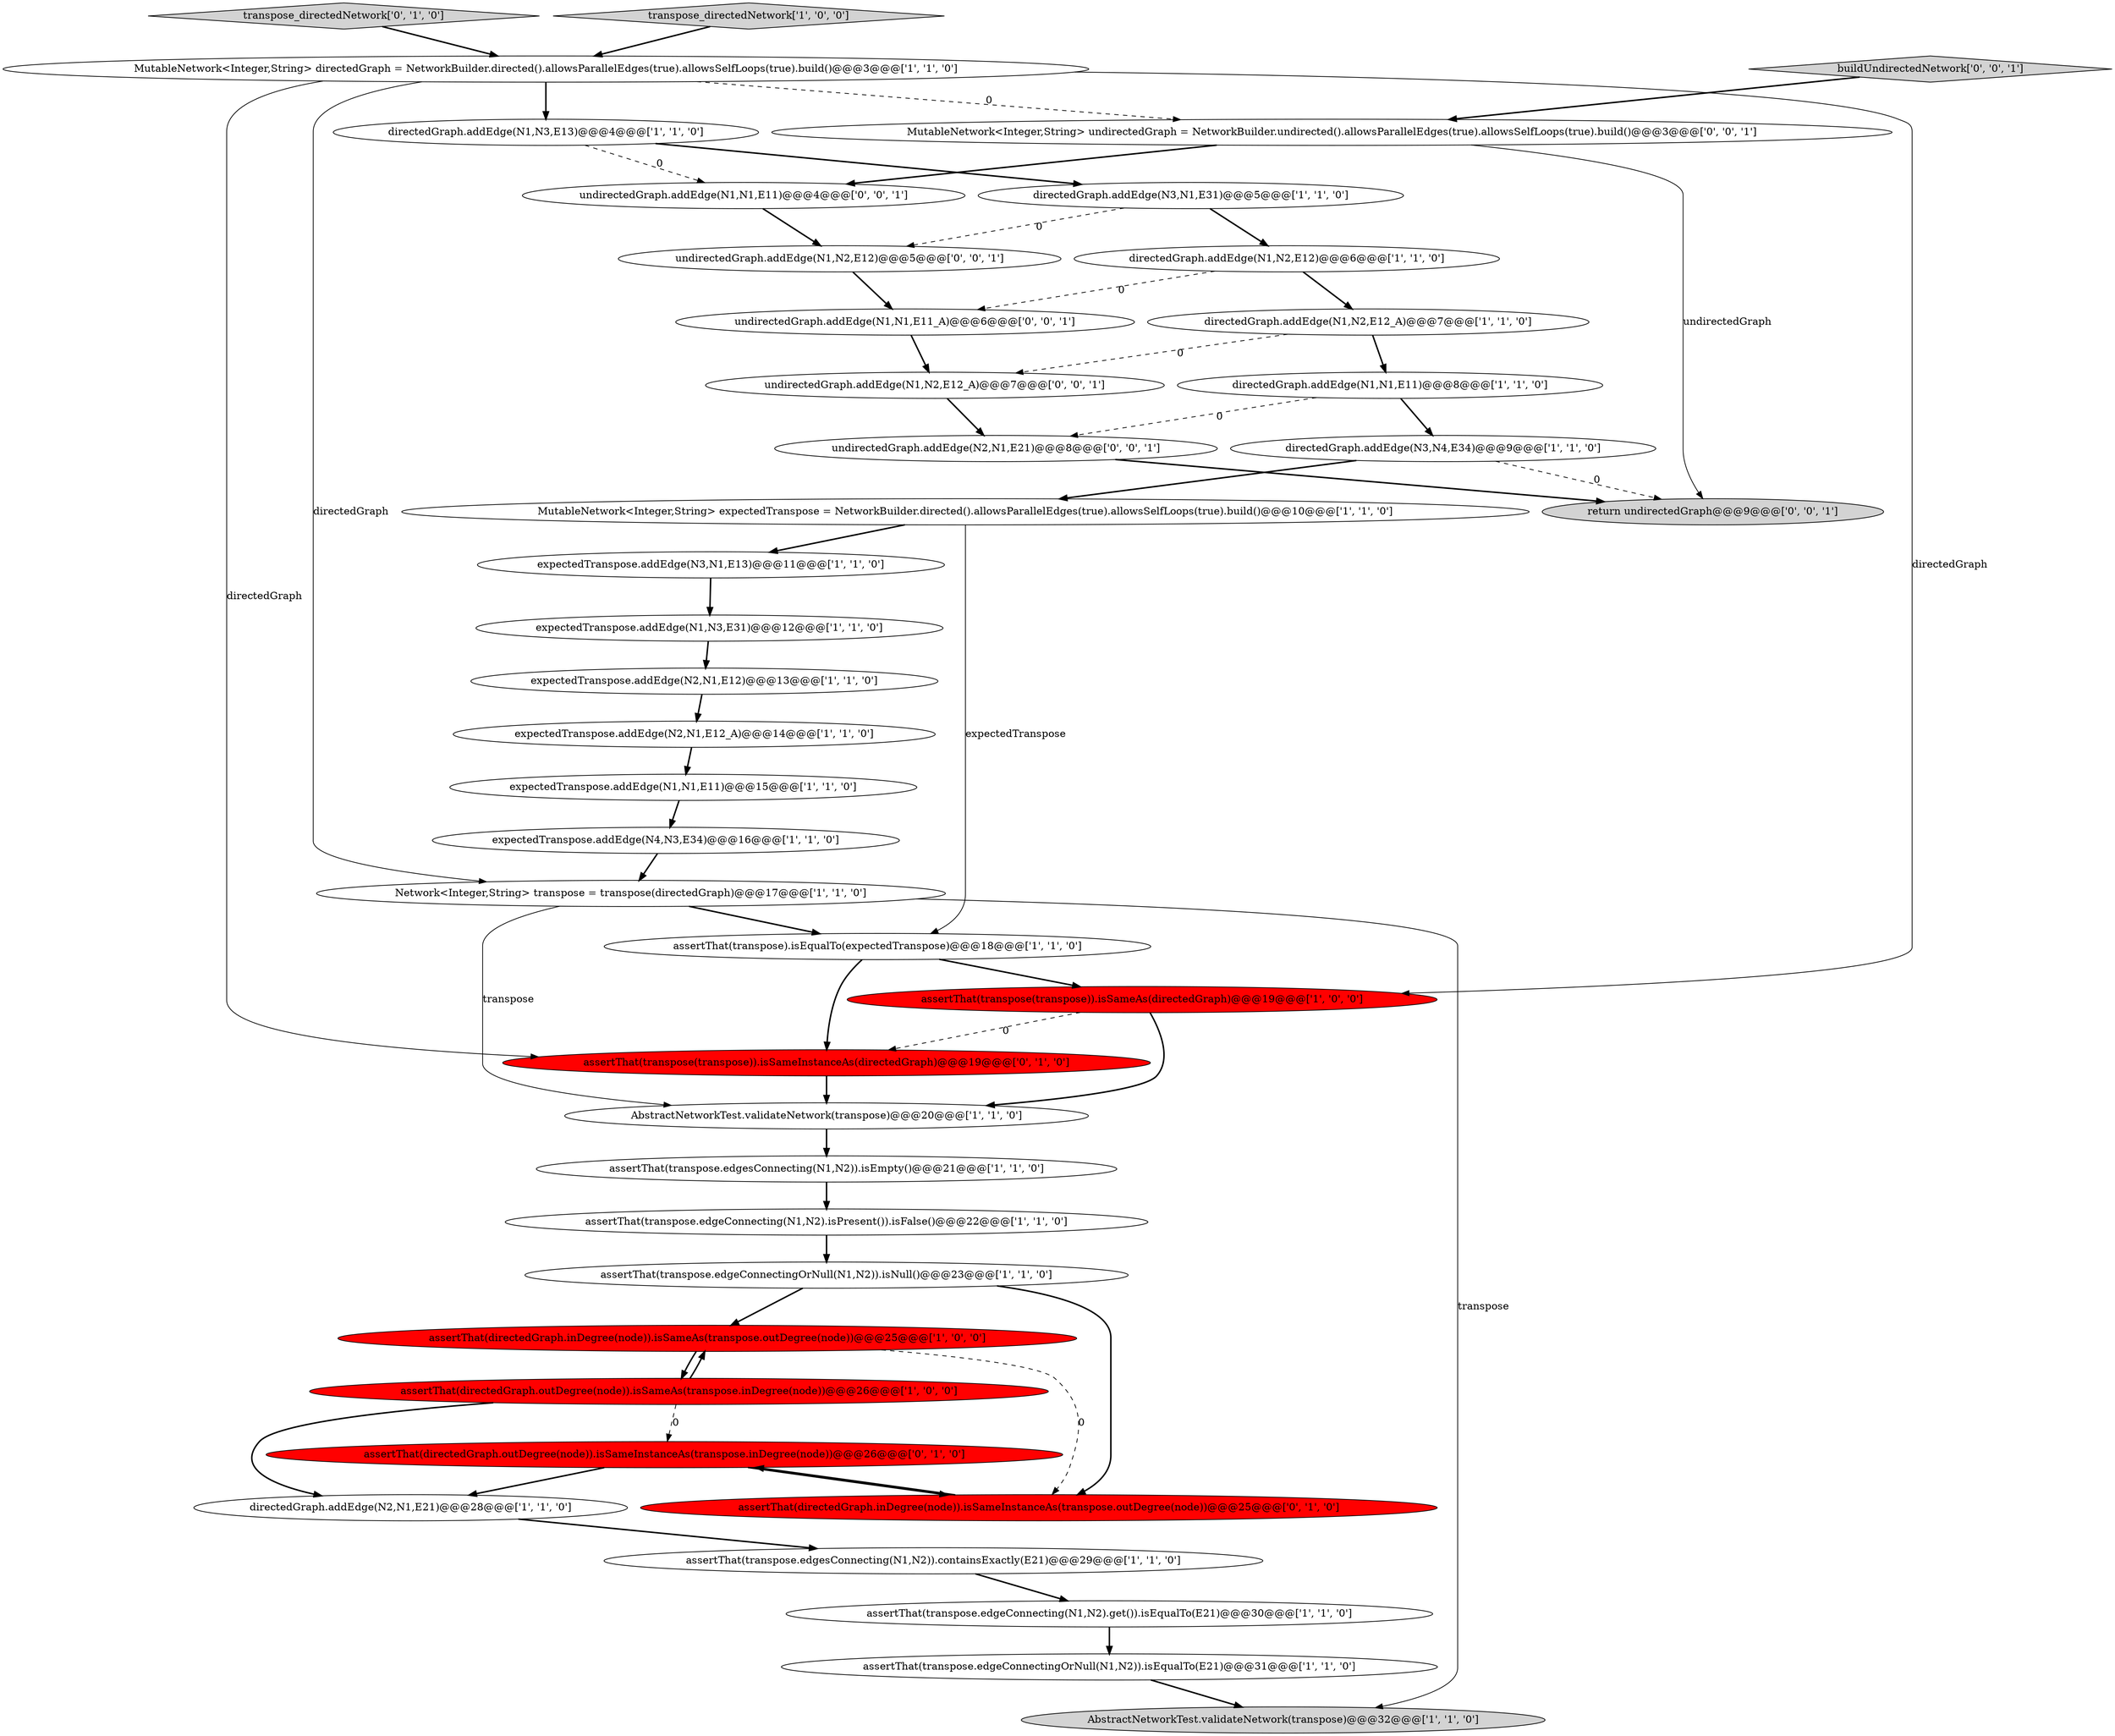 digraph {
4 [style = filled, label = "expectedTranspose.addEdge(N4,N3,E34)@@@16@@@['1', '1', '0']", fillcolor = white, shape = ellipse image = "AAA0AAABBB1BBB"];
10 [style = filled, label = "AbstractNetworkTest.validateNetwork(transpose)@@@32@@@['1', '1', '0']", fillcolor = lightgray, shape = ellipse image = "AAA0AAABBB1BBB"];
5 [style = filled, label = "MutableNetwork<Integer,String> directedGraph = NetworkBuilder.directed().allowsParallelEdges(true).allowsSelfLoops(true).build()@@@3@@@['1', '1', '0']", fillcolor = white, shape = ellipse image = "AAA0AAABBB1BBB"];
24 [style = filled, label = "directedGraph.addEdge(N1,N3,E13)@@@4@@@['1', '1', '0']", fillcolor = white, shape = ellipse image = "AAA0AAABBB1BBB"];
28 [style = filled, label = "assertThat(transpose.edgesConnecting(N1,N2)).containsExactly(E21)@@@29@@@['1', '1', '0']", fillcolor = white, shape = ellipse image = "AAA0AAABBB1BBB"];
1 [style = filled, label = "assertThat(transpose.edgeConnecting(N1,N2).isPresent()).isFalse()@@@22@@@['1', '1', '0']", fillcolor = white, shape = ellipse image = "AAA0AAABBB1BBB"];
35 [style = filled, label = "undirectedGraph.addEdge(N1,N2,E12_A)@@@7@@@['0', '0', '1']", fillcolor = white, shape = ellipse image = "AAA0AAABBB3BBB"];
40 [style = filled, label = "return undirectedGraph@@@9@@@['0', '0', '1']", fillcolor = lightgray, shape = ellipse image = "AAA0AAABBB3BBB"];
3 [style = filled, label = "directedGraph.addEdge(N1,N1,E11)@@@8@@@['1', '1', '0']", fillcolor = white, shape = ellipse image = "AAA0AAABBB1BBB"];
15 [style = filled, label = "directedGraph.addEdge(N3,N1,E31)@@@5@@@['1', '1', '0']", fillcolor = white, shape = ellipse image = "AAA0AAABBB1BBB"];
0 [style = filled, label = "expectedTranspose.addEdge(N1,N1,E11)@@@15@@@['1', '1', '0']", fillcolor = white, shape = ellipse image = "AAA0AAABBB1BBB"];
25 [style = filled, label = "directedGraph.addEdge(N2,N1,E21)@@@28@@@['1', '1', '0']", fillcolor = white, shape = ellipse image = "AAA0AAABBB1BBB"];
29 [style = filled, label = "transpose_directedNetwork['0', '1', '0']", fillcolor = lightgray, shape = diamond image = "AAA0AAABBB2BBB"];
16 [style = filled, label = "expectedTranspose.addEdge(N2,N1,E12)@@@13@@@['1', '1', '0']", fillcolor = white, shape = ellipse image = "AAA0AAABBB1BBB"];
14 [style = filled, label = "AbstractNetworkTest.validateNetwork(transpose)@@@20@@@['1', '1', '0']", fillcolor = white, shape = ellipse image = "AAA0AAABBB1BBB"];
7 [style = filled, label = "assertThat(directedGraph.outDegree(node)).isSameAs(transpose.inDegree(node))@@@26@@@['1', '0', '0']", fillcolor = red, shape = ellipse image = "AAA1AAABBB1BBB"];
9 [style = filled, label = "assertThat(transpose).isEqualTo(expectedTranspose)@@@18@@@['1', '1', '0']", fillcolor = white, shape = ellipse image = "AAA0AAABBB1BBB"];
26 [style = filled, label = "assertThat(transpose.edgeConnecting(N1,N2).get()).isEqualTo(E21)@@@30@@@['1', '1', '0']", fillcolor = white, shape = ellipse image = "AAA0AAABBB1BBB"];
27 [style = filled, label = "assertThat(transpose(transpose)).isSameAs(directedGraph)@@@19@@@['1', '0', '0']", fillcolor = red, shape = ellipse image = "AAA1AAABBB1BBB"];
20 [style = filled, label = "directedGraph.addEdge(N3,N4,E34)@@@9@@@['1', '1', '0']", fillcolor = white, shape = ellipse image = "AAA0AAABBB1BBB"];
37 [style = filled, label = "undirectedGraph.addEdge(N1,N1,E11_A)@@@6@@@['0', '0', '1']", fillcolor = white, shape = ellipse image = "AAA0AAABBB3BBB"];
38 [style = filled, label = "undirectedGraph.addEdge(N1,N1,E11)@@@4@@@['0', '0', '1']", fillcolor = white, shape = ellipse image = "AAA0AAABBB3BBB"];
13 [style = filled, label = "Network<Integer,String> transpose = transpose(directedGraph)@@@17@@@['1', '1', '0']", fillcolor = white, shape = ellipse image = "AAA0AAABBB1BBB"];
11 [style = filled, label = "expectedTranspose.addEdge(N2,N1,E12_A)@@@14@@@['1', '1', '0']", fillcolor = white, shape = ellipse image = "AAA0AAABBB1BBB"];
12 [style = filled, label = "MutableNetwork<Integer,String> expectedTranspose = NetworkBuilder.directed().allowsParallelEdges(true).allowsSelfLoops(true).build()@@@10@@@['1', '1', '0']", fillcolor = white, shape = ellipse image = "AAA0AAABBB1BBB"];
17 [style = filled, label = "assertThat(transpose.edgesConnecting(N1,N2)).isEmpty()@@@21@@@['1', '1', '0']", fillcolor = white, shape = ellipse image = "AAA0AAABBB1BBB"];
21 [style = filled, label = "directedGraph.addEdge(N1,N2,E12_A)@@@7@@@['1', '1', '0']", fillcolor = white, shape = ellipse image = "AAA0AAABBB1BBB"];
23 [style = filled, label = "expectedTranspose.addEdge(N3,N1,E13)@@@11@@@['1', '1', '0']", fillcolor = white, shape = ellipse image = "AAA0AAABBB1BBB"];
34 [style = filled, label = "buildUndirectedNetwork['0', '0', '1']", fillcolor = lightgray, shape = diamond image = "AAA0AAABBB3BBB"];
2 [style = filled, label = "assertThat(transpose.edgeConnectingOrNull(N1,N2)).isEqualTo(E21)@@@31@@@['1', '1', '0']", fillcolor = white, shape = ellipse image = "AAA0AAABBB1BBB"];
32 [style = filled, label = "assertThat(directedGraph.outDegree(node)).isSameInstanceAs(transpose.inDegree(node))@@@26@@@['0', '1', '0']", fillcolor = red, shape = ellipse image = "AAA1AAABBB2BBB"];
33 [style = filled, label = "undirectedGraph.addEdge(N1,N2,E12)@@@5@@@['0', '0', '1']", fillcolor = white, shape = ellipse image = "AAA0AAABBB3BBB"];
18 [style = filled, label = "assertThat(directedGraph.inDegree(node)).isSameAs(transpose.outDegree(node))@@@25@@@['1', '0', '0']", fillcolor = red, shape = ellipse image = "AAA1AAABBB1BBB"];
36 [style = filled, label = "MutableNetwork<Integer,String> undirectedGraph = NetworkBuilder.undirected().allowsParallelEdges(true).allowsSelfLoops(true).build()@@@3@@@['0', '0', '1']", fillcolor = white, shape = ellipse image = "AAA0AAABBB3BBB"];
8 [style = filled, label = "transpose_directedNetwork['1', '0', '0']", fillcolor = lightgray, shape = diamond image = "AAA0AAABBB1BBB"];
19 [style = filled, label = "expectedTranspose.addEdge(N1,N3,E31)@@@12@@@['1', '1', '0']", fillcolor = white, shape = ellipse image = "AAA0AAABBB1BBB"];
39 [style = filled, label = "undirectedGraph.addEdge(N2,N1,E21)@@@8@@@['0', '0', '1']", fillcolor = white, shape = ellipse image = "AAA0AAABBB3BBB"];
31 [style = filled, label = "assertThat(transpose(transpose)).isSameInstanceAs(directedGraph)@@@19@@@['0', '1', '0']", fillcolor = red, shape = ellipse image = "AAA1AAABBB2BBB"];
6 [style = filled, label = "assertThat(transpose.edgeConnectingOrNull(N1,N2)).isNull()@@@23@@@['1', '1', '0']", fillcolor = white, shape = ellipse image = "AAA0AAABBB1BBB"];
22 [style = filled, label = "directedGraph.addEdge(N1,N2,E12)@@@6@@@['1', '1', '0']", fillcolor = white, shape = ellipse image = "AAA0AAABBB1BBB"];
30 [style = filled, label = "assertThat(directedGraph.inDegree(node)).isSameInstanceAs(transpose.outDegree(node))@@@25@@@['0', '1', '0']", fillcolor = red, shape = ellipse image = "AAA1AAABBB2BBB"];
31->14 [style = bold, label=""];
5->31 [style = solid, label="directedGraph"];
25->28 [style = bold, label=""];
29->5 [style = bold, label=""];
13->10 [style = solid, label="transpose"];
16->11 [style = bold, label=""];
17->1 [style = bold, label=""];
27->14 [style = bold, label=""];
20->40 [style = dashed, label="0"];
18->30 [style = dashed, label="0"];
6->18 [style = bold, label=""];
9->31 [style = bold, label=""];
3->39 [style = dashed, label="0"];
4->13 [style = bold, label=""];
35->39 [style = bold, label=""];
22->21 [style = bold, label=""];
5->27 [style = solid, label="directedGraph"];
14->17 [style = bold, label=""];
28->26 [style = bold, label=""];
30->32 [style = bold, label=""];
27->31 [style = dashed, label="0"];
2->10 [style = bold, label=""];
32->30 [style = bold, label=""];
5->36 [style = dashed, label="0"];
15->22 [style = bold, label=""];
19->16 [style = bold, label=""];
12->9 [style = solid, label="expectedTranspose"];
9->27 [style = bold, label=""];
26->2 [style = bold, label=""];
3->20 [style = bold, label=""];
11->0 [style = bold, label=""];
1->6 [style = bold, label=""];
22->37 [style = dashed, label="0"];
8->5 [style = bold, label=""];
5->13 [style = solid, label="directedGraph"];
0->4 [style = bold, label=""];
39->40 [style = bold, label=""];
5->24 [style = bold, label=""];
23->19 [style = bold, label=""];
34->36 [style = bold, label=""];
20->12 [style = bold, label=""];
32->25 [style = bold, label=""];
15->33 [style = dashed, label="0"];
7->18 [style = bold, label=""];
7->32 [style = dashed, label="0"];
13->14 [style = solid, label="transpose"];
12->23 [style = bold, label=""];
7->25 [style = bold, label=""];
13->9 [style = bold, label=""];
36->38 [style = bold, label=""];
37->35 [style = bold, label=""];
36->40 [style = solid, label="undirectedGraph"];
21->35 [style = dashed, label="0"];
18->7 [style = bold, label=""];
38->33 [style = bold, label=""];
33->37 [style = bold, label=""];
24->38 [style = dashed, label="0"];
21->3 [style = bold, label=""];
24->15 [style = bold, label=""];
6->30 [style = bold, label=""];
}
